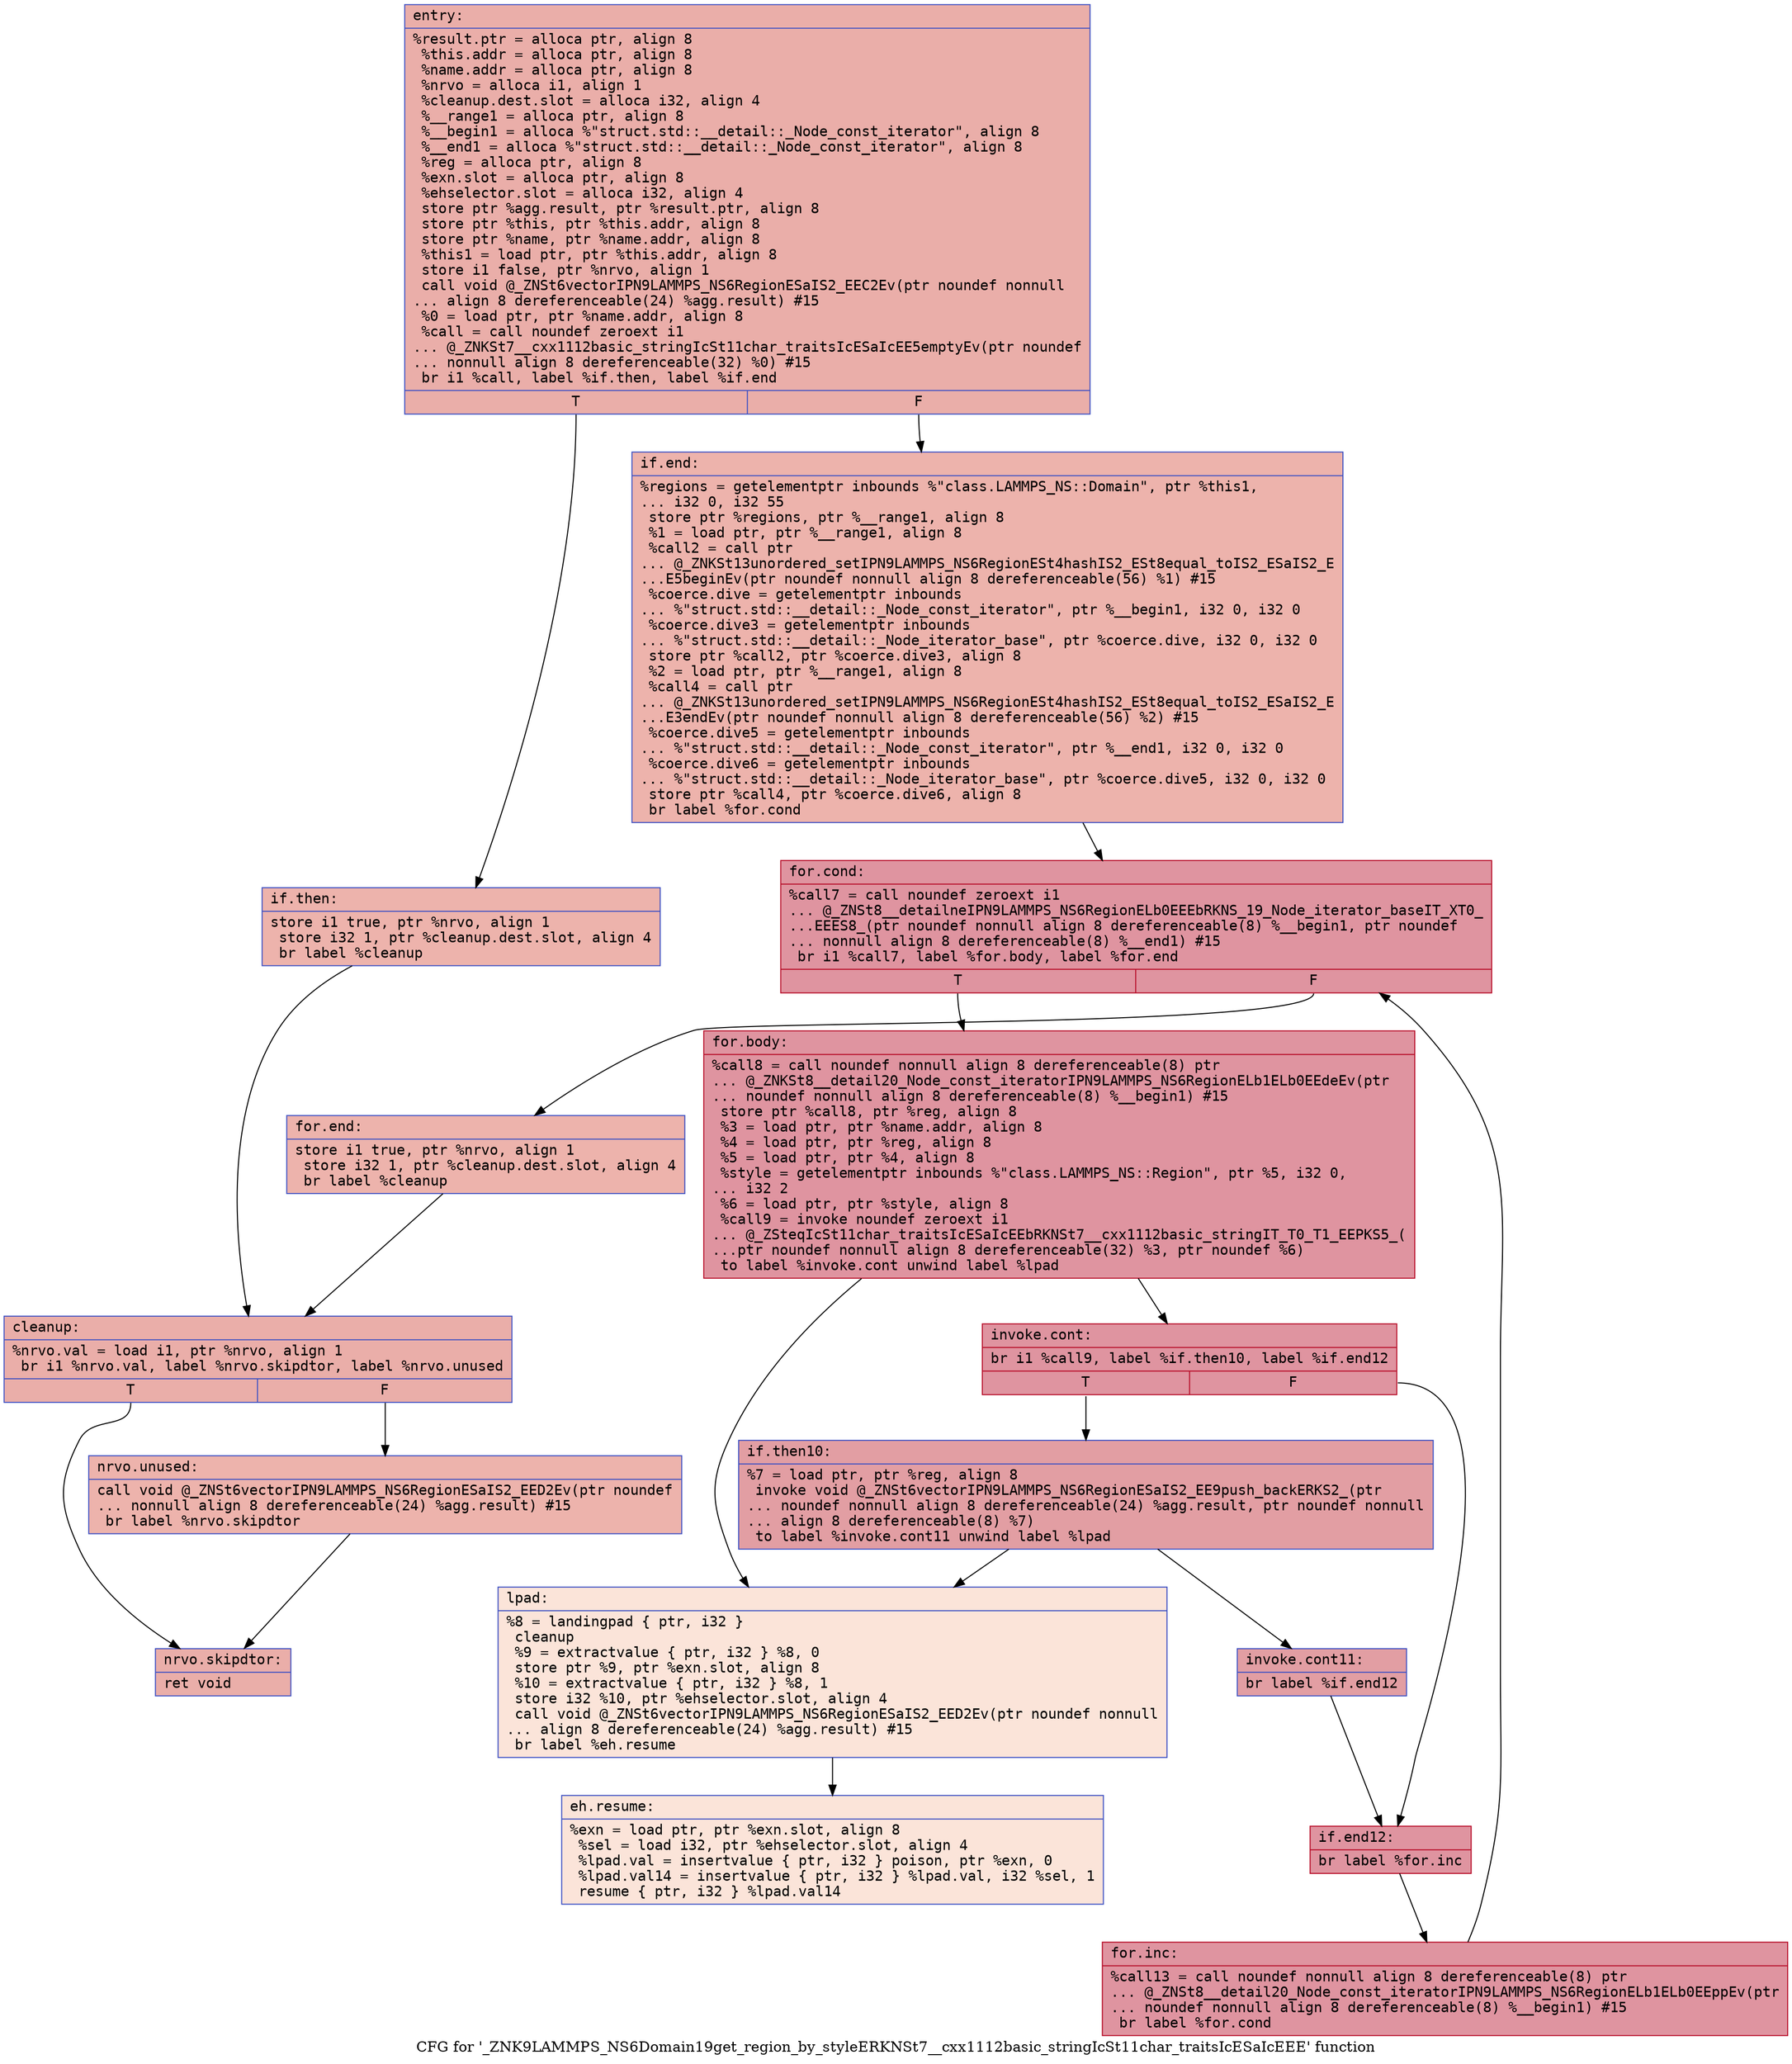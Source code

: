 digraph "CFG for '_ZNK9LAMMPS_NS6Domain19get_region_by_styleERKNSt7__cxx1112basic_stringIcSt11char_traitsIcESaIcEEE' function" {
	label="CFG for '_ZNK9LAMMPS_NS6Domain19get_region_by_styleERKNSt7__cxx1112basic_stringIcSt11char_traitsIcESaIcEEE' function";

	Node0x561837dedc10 [shape=record,color="#3d50c3ff", style=filled, fillcolor="#d0473d70" fontname="Courier",label="{entry:\l|  %result.ptr = alloca ptr, align 8\l  %this.addr = alloca ptr, align 8\l  %name.addr = alloca ptr, align 8\l  %nrvo = alloca i1, align 1\l  %cleanup.dest.slot = alloca i32, align 4\l  %__range1 = alloca ptr, align 8\l  %__begin1 = alloca %\"struct.std::__detail::_Node_const_iterator\", align 8\l  %__end1 = alloca %\"struct.std::__detail::_Node_const_iterator\", align 8\l  %reg = alloca ptr, align 8\l  %exn.slot = alloca ptr, align 8\l  %ehselector.slot = alloca i32, align 4\l  store ptr %agg.result, ptr %result.ptr, align 8\l  store ptr %this, ptr %this.addr, align 8\l  store ptr %name, ptr %name.addr, align 8\l  %this1 = load ptr, ptr %this.addr, align 8\l  store i1 false, ptr %nrvo, align 1\l  call void @_ZNSt6vectorIPN9LAMMPS_NS6RegionESaIS2_EEC2Ev(ptr noundef nonnull\l... align 8 dereferenceable(24) %agg.result) #15\l  %0 = load ptr, ptr %name.addr, align 8\l  %call = call noundef zeroext i1\l... @_ZNKSt7__cxx1112basic_stringIcSt11char_traitsIcESaIcEE5emptyEv(ptr noundef\l... nonnull align 8 dereferenceable(32) %0) #15\l  br i1 %call, label %if.then, label %if.end\l|{<s0>T|<s1>F}}"];
	Node0x561837dedc10:s0 -> Node0x561837deeab0[tooltip="entry -> if.then\nProbability 50.00%" ];
	Node0x561837dedc10:s1 -> Node0x561837deed00[tooltip="entry -> if.end\nProbability 50.00%" ];
	Node0x561837deeab0 [shape=record,color="#3d50c3ff", style=filled, fillcolor="#d6524470" fontname="Courier",label="{if.then:\l|  store i1 true, ptr %nrvo, align 1\l  store i32 1, ptr %cleanup.dest.slot, align 4\l  br label %cleanup\l}"];
	Node0x561837deeab0 -> Node0x561837deef90[tooltip="if.then -> cleanup\nProbability 100.00%" ];
	Node0x561837deed00 [shape=record,color="#3d50c3ff", style=filled, fillcolor="#d6524470" fontname="Courier",label="{if.end:\l|  %regions = getelementptr inbounds %\"class.LAMMPS_NS::Domain\", ptr %this1,\l... i32 0, i32 55\l  store ptr %regions, ptr %__range1, align 8\l  %1 = load ptr, ptr %__range1, align 8\l  %call2 = call ptr\l... @_ZNKSt13unordered_setIPN9LAMMPS_NS6RegionESt4hashIS2_ESt8equal_toIS2_ESaIS2_E\l...E5beginEv(ptr noundef nonnull align 8 dereferenceable(56) %1) #15\l  %coerce.dive = getelementptr inbounds\l... %\"struct.std::__detail::_Node_const_iterator\", ptr %__begin1, i32 0, i32 0\l  %coerce.dive3 = getelementptr inbounds\l... %\"struct.std::__detail::_Node_iterator_base\", ptr %coerce.dive, i32 0, i32 0\l  store ptr %call2, ptr %coerce.dive3, align 8\l  %2 = load ptr, ptr %__range1, align 8\l  %call4 = call ptr\l... @_ZNKSt13unordered_setIPN9LAMMPS_NS6RegionESt4hashIS2_ESt8equal_toIS2_ESaIS2_E\l...E3endEv(ptr noundef nonnull align 8 dereferenceable(56) %2) #15\l  %coerce.dive5 = getelementptr inbounds\l... %\"struct.std::__detail::_Node_const_iterator\", ptr %__end1, i32 0, i32 0\l  %coerce.dive6 = getelementptr inbounds\l... %\"struct.std::__detail::_Node_iterator_base\", ptr %coerce.dive5, i32 0, i32 0\l  store ptr %call4, ptr %coerce.dive6, align 8\l  br label %for.cond\l}"];
	Node0x561837deed00 -> Node0x561837dee380[tooltip="if.end -> for.cond\nProbability 100.00%" ];
	Node0x561837dee380 [shape=record,color="#b70d28ff", style=filled, fillcolor="#b70d2870" fontname="Courier",label="{for.cond:\l|  %call7 = call noundef zeroext i1\l... @_ZNSt8__detailneIPN9LAMMPS_NS6RegionELb0EEEbRKNS_19_Node_iterator_baseIT_XT0_\l...EEES8_(ptr noundef nonnull align 8 dereferenceable(8) %__begin1, ptr noundef\l... nonnull align 8 dereferenceable(8) %__end1) #15\l  br i1 %call7, label %for.body, label %for.end\l|{<s0>T|<s1>F}}"];
	Node0x561837dee380:s0 -> Node0x561837defdc0[tooltip="for.cond -> for.body\nProbability 96.88%" ];
	Node0x561837dee380:s1 -> Node0x561837defe40[tooltip="for.cond -> for.end\nProbability 3.12%" ];
	Node0x561837defdc0 [shape=record,color="#b70d28ff", style=filled, fillcolor="#b70d2870" fontname="Courier",label="{for.body:\l|  %call8 = call noundef nonnull align 8 dereferenceable(8) ptr\l... @_ZNKSt8__detail20_Node_const_iteratorIPN9LAMMPS_NS6RegionELb1ELb0EEdeEv(ptr\l... noundef nonnull align 8 dereferenceable(8) %__begin1) #15\l  store ptr %call8, ptr %reg, align 8\l  %3 = load ptr, ptr %name.addr, align 8\l  %4 = load ptr, ptr %reg, align 8\l  %5 = load ptr, ptr %4, align 8\l  %style = getelementptr inbounds %\"class.LAMMPS_NS::Region\", ptr %5, i32 0,\l... i32 2\l  %6 = load ptr, ptr %style, align 8\l  %call9 = invoke noundef zeroext i1\l... @_ZSteqIcSt11char_traitsIcESaIcEEbRKNSt7__cxx1112basic_stringIT_T0_T1_EEPKS5_(\l...ptr noundef nonnull align 8 dereferenceable(32) %3, ptr noundef %6)\l          to label %invoke.cont unwind label %lpad\l}"];
	Node0x561837defdc0 -> Node0x561837deff40[tooltip="for.body -> invoke.cont\nProbability 100.00%" ];
	Node0x561837defdc0 -> Node0x561837df04d0[tooltip="for.body -> lpad\nProbability 0.00%" ];
	Node0x561837deff40 [shape=record,color="#b70d28ff", style=filled, fillcolor="#b70d2870" fontname="Courier",label="{invoke.cont:\l|  br i1 %call9, label %if.then10, label %if.end12\l|{<s0>T|<s1>F}}"];
	Node0x561837deff40:s0 -> Node0x561837df0790[tooltip="invoke.cont -> if.then10\nProbability 50.00%" ];
	Node0x561837deff40:s1 -> Node0x561837df0810[tooltip="invoke.cont -> if.end12\nProbability 50.00%" ];
	Node0x561837df0790 [shape=record,color="#3d50c3ff", style=filled, fillcolor="#be242e70" fontname="Courier",label="{if.then10:\l|  %7 = load ptr, ptr %reg, align 8\l  invoke void @_ZNSt6vectorIPN9LAMMPS_NS6RegionESaIS2_EE9push_backERKS2_(ptr\l... noundef nonnull align 8 dereferenceable(24) %agg.result, ptr noundef nonnull\l... align 8 dereferenceable(8) %7)\l          to label %invoke.cont11 unwind label %lpad\l}"];
	Node0x561837df0790 -> Node0x561837df0a10[tooltip="if.then10 -> invoke.cont11\nProbability 100.00%" ];
	Node0x561837df0790 -> Node0x561837df04d0[tooltip="if.then10 -> lpad\nProbability 0.00%" ];
	Node0x561837df0a10 [shape=record,color="#3d50c3ff", style=filled, fillcolor="#be242e70" fontname="Courier",label="{invoke.cont11:\l|  br label %if.end12\l}"];
	Node0x561837df0a10 -> Node0x561837df0810[tooltip="invoke.cont11 -> if.end12\nProbability 100.00%" ];
	Node0x561837df04d0 [shape=record,color="#3d50c3ff", style=filled, fillcolor="#f5c1a970" fontname="Courier",label="{lpad:\l|  %8 = landingpad \{ ptr, i32 \}\l          cleanup\l  %9 = extractvalue \{ ptr, i32 \} %8, 0\l  store ptr %9, ptr %exn.slot, align 8\l  %10 = extractvalue \{ ptr, i32 \} %8, 1\l  store i32 %10, ptr %ehselector.slot, align 4\l  call void @_ZNSt6vectorIPN9LAMMPS_NS6RegionESaIS2_EED2Ev(ptr noundef nonnull\l... align 8 dereferenceable(24) %agg.result) #15\l  br label %eh.resume\l}"];
	Node0x561837df04d0 -> Node0x561837df1110[tooltip="lpad -> eh.resume\nProbability 100.00%" ];
	Node0x561837df0810 [shape=record,color="#b70d28ff", style=filled, fillcolor="#b70d2870" fontname="Courier",label="{if.end12:\l|  br label %for.inc\l}"];
	Node0x561837df0810 -> Node0x561837df1230[tooltip="if.end12 -> for.inc\nProbability 100.00%" ];
	Node0x561837df1230 [shape=record,color="#b70d28ff", style=filled, fillcolor="#b70d2870" fontname="Courier",label="{for.inc:\l|  %call13 = call noundef nonnull align 8 dereferenceable(8) ptr\l... @_ZNSt8__detail20_Node_const_iteratorIPN9LAMMPS_NS6RegionELb1ELb0EEppEv(ptr\l... noundef nonnull align 8 dereferenceable(8) %__begin1) #15\l  br label %for.cond\l}"];
	Node0x561837df1230 -> Node0x561837dee380[tooltip="for.inc -> for.cond\nProbability 100.00%" ];
	Node0x561837defe40 [shape=record,color="#3d50c3ff", style=filled, fillcolor="#d6524470" fontname="Courier",label="{for.end:\l|  store i1 true, ptr %nrvo, align 1\l  store i32 1, ptr %cleanup.dest.slot, align 4\l  br label %cleanup\l}"];
	Node0x561837defe40 -> Node0x561837deef90[tooltip="for.end -> cleanup\nProbability 100.00%" ];
	Node0x561837deef90 [shape=record,color="#3d50c3ff", style=filled, fillcolor="#d0473d70" fontname="Courier",label="{cleanup:\l|  %nrvo.val = load i1, ptr %nrvo, align 1\l  br i1 %nrvo.val, label %nrvo.skipdtor, label %nrvo.unused\l|{<s0>T|<s1>F}}"];
	Node0x561837deef90:s0 -> Node0x561837df12f0[tooltip="cleanup -> nrvo.skipdtor\nProbability 50.00%" ];
	Node0x561837deef90:s1 -> Node0x561837df1770[tooltip="cleanup -> nrvo.unused\nProbability 50.00%" ];
	Node0x561837df1770 [shape=record,color="#3d50c3ff", style=filled, fillcolor="#d6524470" fontname="Courier",label="{nrvo.unused:\l|  call void @_ZNSt6vectorIPN9LAMMPS_NS6RegionESaIS2_EED2Ev(ptr noundef\l... nonnull align 8 dereferenceable(24) %agg.result) #15\l  br label %nrvo.skipdtor\l}"];
	Node0x561837df1770 -> Node0x561837df12f0[tooltip="nrvo.unused -> nrvo.skipdtor\nProbability 100.00%" ];
	Node0x561837df12f0 [shape=record,color="#3d50c3ff", style=filled, fillcolor="#d0473d70" fontname="Courier",label="{nrvo.skipdtor:\l|  ret void\l}"];
	Node0x561837df1110 [shape=record,color="#3d50c3ff", style=filled, fillcolor="#f5c1a970" fontname="Courier",label="{eh.resume:\l|  %exn = load ptr, ptr %exn.slot, align 8\l  %sel = load i32, ptr %ehselector.slot, align 4\l  %lpad.val = insertvalue \{ ptr, i32 \} poison, ptr %exn, 0\l  %lpad.val14 = insertvalue \{ ptr, i32 \} %lpad.val, i32 %sel, 1\l  resume \{ ptr, i32 \} %lpad.val14\l}"];
}
